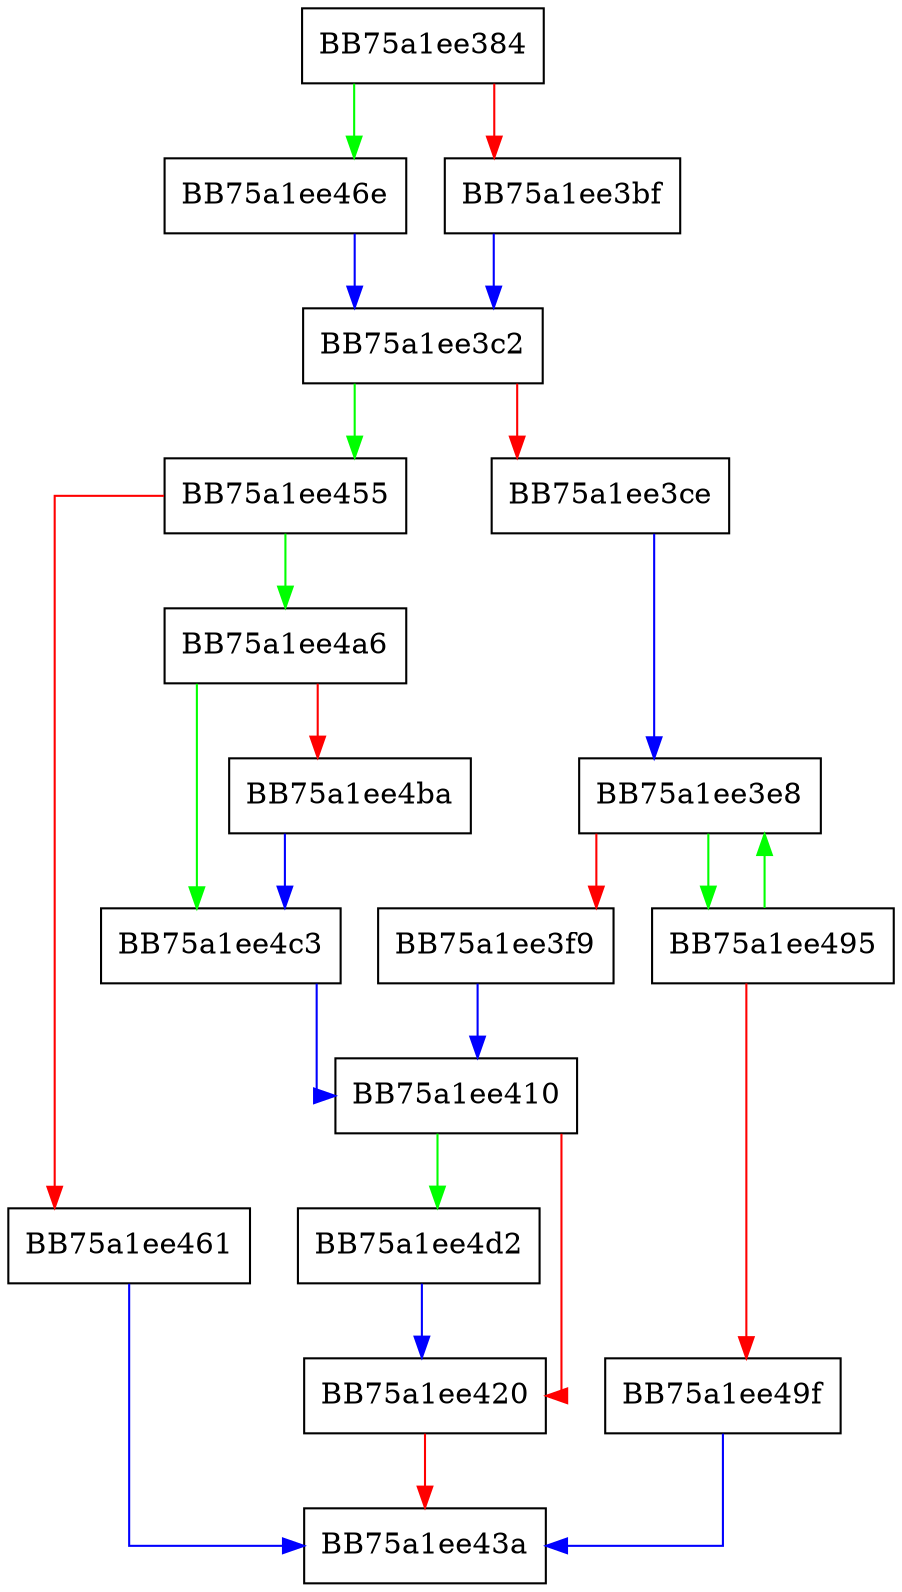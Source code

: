 digraph remove_hash_entry {
  node [shape="box"];
  graph [splines=ortho];
  BB75a1ee384 -> BB75a1ee46e [color="green"];
  BB75a1ee384 -> BB75a1ee3bf [color="red"];
  BB75a1ee3bf -> BB75a1ee3c2 [color="blue"];
  BB75a1ee3c2 -> BB75a1ee455 [color="green"];
  BB75a1ee3c2 -> BB75a1ee3ce [color="red"];
  BB75a1ee3ce -> BB75a1ee3e8 [color="blue"];
  BB75a1ee3e8 -> BB75a1ee495 [color="green"];
  BB75a1ee3e8 -> BB75a1ee3f9 [color="red"];
  BB75a1ee3f9 -> BB75a1ee410 [color="blue"];
  BB75a1ee410 -> BB75a1ee4d2 [color="green"];
  BB75a1ee410 -> BB75a1ee420 [color="red"];
  BB75a1ee420 -> BB75a1ee43a [color="red"];
  BB75a1ee455 -> BB75a1ee4a6 [color="green"];
  BB75a1ee455 -> BB75a1ee461 [color="red"];
  BB75a1ee461 -> BB75a1ee43a [color="blue"];
  BB75a1ee46e -> BB75a1ee3c2 [color="blue"];
  BB75a1ee495 -> BB75a1ee3e8 [color="green"];
  BB75a1ee495 -> BB75a1ee49f [color="red"];
  BB75a1ee49f -> BB75a1ee43a [color="blue"];
  BB75a1ee4a6 -> BB75a1ee4c3 [color="green"];
  BB75a1ee4a6 -> BB75a1ee4ba [color="red"];
  BB75a1ee4ba -> BB75a1ee4c3 [color="blue"];
  BB75a1ee4c3 -> BB75a1ee410 [color="blue"];
  BB75a1ee4d2 -> BB75a1ee420 [color="blue"];
}